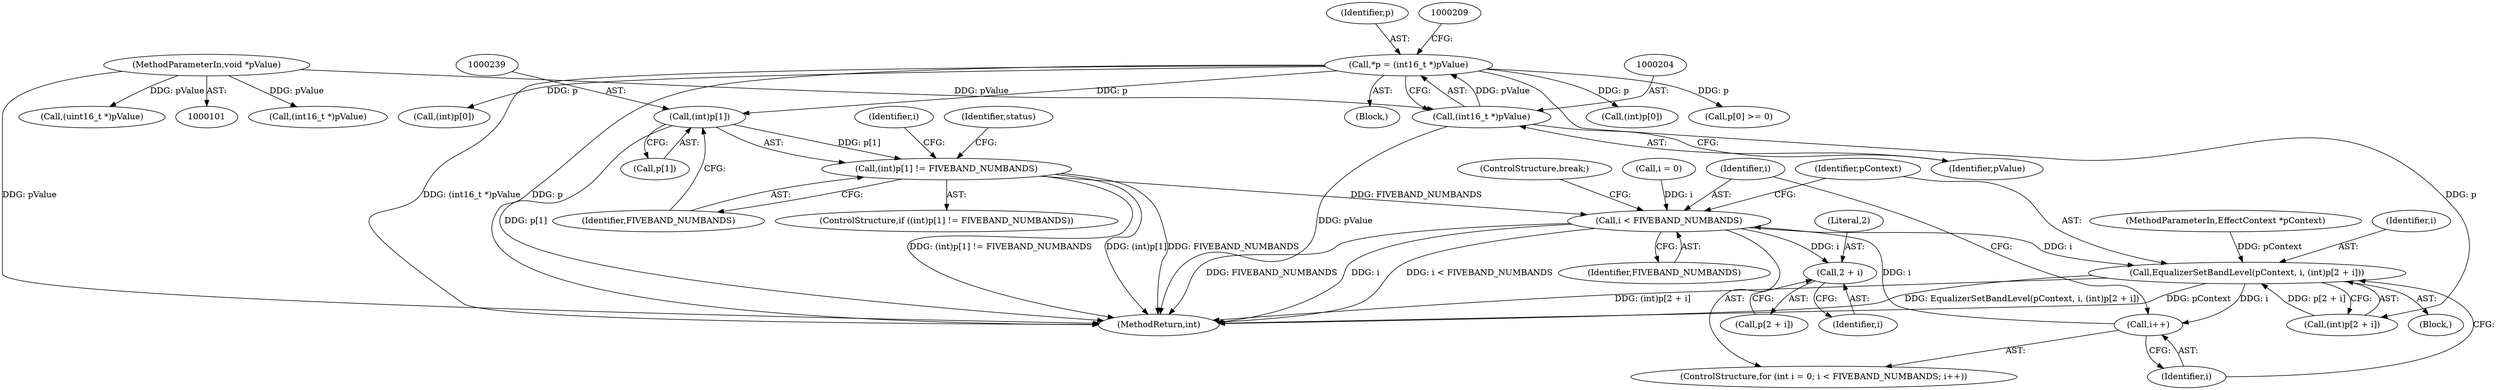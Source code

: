 digraph "0_Android_321ea5257e37c8edb26e66fe4ee78cca4cd915fe_0@array" {
"1000238" [label="(Call,(int)p[1])"];
"1000201" [label="(Call,*p = (int16_t *)pValue)"];
"1000203" [label="(Call,(int16_t *)pValue)"];
"1000104" [label="(MethodParameterIn,void *pValue)"];
"1000237" [label="(Call,(int)p[1] != FIVEBAND_NUMBANDS)"];
"1000255" [label="(Call,i < FIVEBAND_NUMBANDS)"];
"1000261" [label="(Call,EqualizerSetBandLevel(pContext, i, (int)p[2 + i]))"];
"1000258" [label="(Call,i++)"];
"1000268" [label="(Call,2 + i)"];
"1000165" [label="(Call,(int16_t *)pValue)"];
"1000271" [label="(ControlStructure,break;)"];
"1000260" [label="(Block,)"];
"1000243" [label="(Identifier,FIVEBAND_NUMBANDS)"];
"1000269" [label="(Literal,2)"];
"1000229" [label="(Call,(int)p[0])"];
"1000237" [label="(Call,(int)p[1] != FIVEBAND_NUMBANDS)"];
"1000263" [label="(Identifier,i)"];
"1000256" [label="(Identifier,i)"];
"1000270" [label="(Identifier,i)"];
"1000266" [label="(Call,p[2 + i])"];
"1000205" [label="(Identifier,pValue)"];
"1000252" [label="(Call,i = 0)"];
"1000262" [label="(Identifier,pContext)"];
"1000221" [label="(Call,p[0] >= 0)"];
"1000208" [label="(Call,(int)p[0])"];
"1000283" [label="(MethodReturn,int)"];
"1000203" [label="(Call,(int16_t *)pValue)"];
"1000253" [label="(Identifier,i)"];
"1000264" [label="(Call,(int)p[2 + i])"];
"1000199" [label="(Block,)"];
"1000236" [label="(ControlStructure,if ((int)p[1] != FIVEBAND_NUMBANDS))"];
"1000246" [label="(Identifier,status)"];
"1000261" [label="(Call,EqualizerSetBandLevel(pContext, i, (int)p[2 + i]))"];
"1000240" [label="(Call,p[1])"];
"1000202" [label="(Identifier,p)"];
"1000102" [label="(MethodParameterIn,EffectContext *pContext)"];
"1000104" [label="(MethodParameterIn,void *pValue)"];
"1000201" [label="(Call,*p = (int16_t *)pValue)"];
"1000134" [label="(Call,(uint16_t *)pValue)"];
"1000259" [label="(Identifier,i)"];
"1000238" [label="(Call,(int)p[1])"];
"1000255" [label="(Call,i < FIVEBAND_NUMBANDS)"];
"1000250" [label="(ControlStructure,for (int i = 0; i < FIVEBAND_NUMBANDS; i++))"];
"1000257" [label="(Identifier,FIVEBAND_NUMBANDS)"];
"1000258" [label="(Call,i++)"];
"1000268" [label="(Call,2 + i)"];
"1000238" -> "1000237"  [label="AST: "];
"1000238" -> "1000240"  [label="CFG: "];
"1000239" -> "1000238"  [label="AST: "];
"1000240" -> "1000238"  [label="AST: "];
"1000243" -> "1000238"  [label="CFG: "];
"1000238" -> "1000283"  [label="DDG: p[1]"];
"1000238" -> "1000237"  [label="DDG: p[1]"];
"1000201" -> "1000238"  [label="DDG: p"];
"1000201" -> "1000199"  [label="AST: "];
"1000201" -> "1000203"  [label="CFG: "];
"1000202" -> "1000201"  [label="AST: "];
"1000203" -> "1000201"  [label="AST: "];
"1000209" -> "1000201"  [label="CFG: "];
"1000201" -> "1000283"  [label="DDG: (int16_t *)pValue"];
"1000201" -> "1000283"  [label="DDG: p"];
"1000203" -> "1000201"  [label="DDG: pValue"];
"1000201" -> "1000208"  [label="DDG: p"];
"1000201" -> "1000221"  [label="DDG: p"];
"1000201" -> "1000229"  [label="DDG: p"];
"1000201" -> "1000264"  [label="DDG: p"];
"1000203" -> "1000205"  [label="CFG: "];
"1000204" -> "1000203"  [label="AST: "];
"1000205" -> "1000203"  [label="AST: "];
"1000203" -> "1000283"  [label="DDG: pValue"];
"1000104" -> "1000203"  [label="DDG: pValue"];
"1000104" -> "1000101"  [label="AST: "];
"1000104" -> "1000283"  [label="DDG: pValue"];
"1000104" -> "1000134"  [label="DDG: pValue"];
"1000104" -> "1000165"  [label="DDG: pValue"];
"1000237" -> "1000236"  [label="AST: "];
"1000237" -> "1000243"  [label="CFG: "];
"1000243" -> "1000237"  [label="AST: "];
"1000246" -> "1000237"  [label="CFG: "];
"1000253" -> "1000237"  [label="CFG: "];
"1000237" -> "1000283"  [label="DDG: (int)p[1] != FIVEBAND_NUMBANDS"];
"1000237" -> "1000283"  [label="DDG: (int)p[1]"];
"1000237" -> "1000283"  [label="DDG: FIVEBAND_NUMBANDS"];
"1000237" -> "1000255"  [label="DDG: FIVEBAND_NUMBANDS"];
"1000255" -> "1000250"  [label="AST: "];
"1000255" -> "1000257"  [label="CFG: "];
"1000256" -> "1000255"  [label="AST: "];
"1000257" -> "1000255"  [label="AST: "];
"1000262" -> "1000255"  [label="CFG: "];
"1000271" -> "1000255"  [label="CFG: "];
"1000255" -> "1000283"  [label="DDG: i < FIVEBAND_NUMBANDS"];
"1000255" -> "1000283"  [label="DDG: FIVEBAND_NUMBANDS"];
"1000255" -> "1000283"  [label="DDG: i"];
"1000258" -> "1000255"  [label="DDG: i"];
"1000252" -> "1000255"  [label="DDG: i"];
"1000255" -> "1000261"  [label="DDG: i"];
"1000255" -> "1000268"  [label="DDG: i"];
"1000261" -> "1000260"  [label="AST: "];
"1000261" -> "1000264"  [label="CFG: "];
"1000262" -> "1000261"  [label="AST: "];
"1000263" -> "1000261"  [label="AST: "];
"1000264" -> "1000261"  [label="AST: "];
"1000259" -> "1000261"  [label="CFG: "];
"1000261" -> "1000283"  [label="DDG: pContext"];
"1000261" -> "1000283"  [label="DDG: (int)p[2 + i]"];
"1000261" -> "1000283"  [label="DDG: EqualizerSetBandLevel(pContext, i, (int)p[2 + i])"];
"1000261" -> "1000258"  [label="DDG: i"];
"1000102" -> "1000261"  [label="DDG: pContext"];
"1000264" -> "1000261"  [label="DDG: p[2 + i]"];
"1000258" -> "1000250"  [label="AST: "];
"1000258" -> "1000259"  [label="CFG: "];
"1000259" -> "1000258"  [label="AST: "];
"1000256" -> "1000258"  [label="CFG: "];
"1000268" -> "1000266"  [label="AST: "];
"1000268" -> "1000270"  [label="CFG: "];
"1000269" -> "1000268"  [label="AST: "];
"1000270" -> "1000268"  [label="AST: "];
"1000266" -> "1000268"  [label="CFG: "];
}
